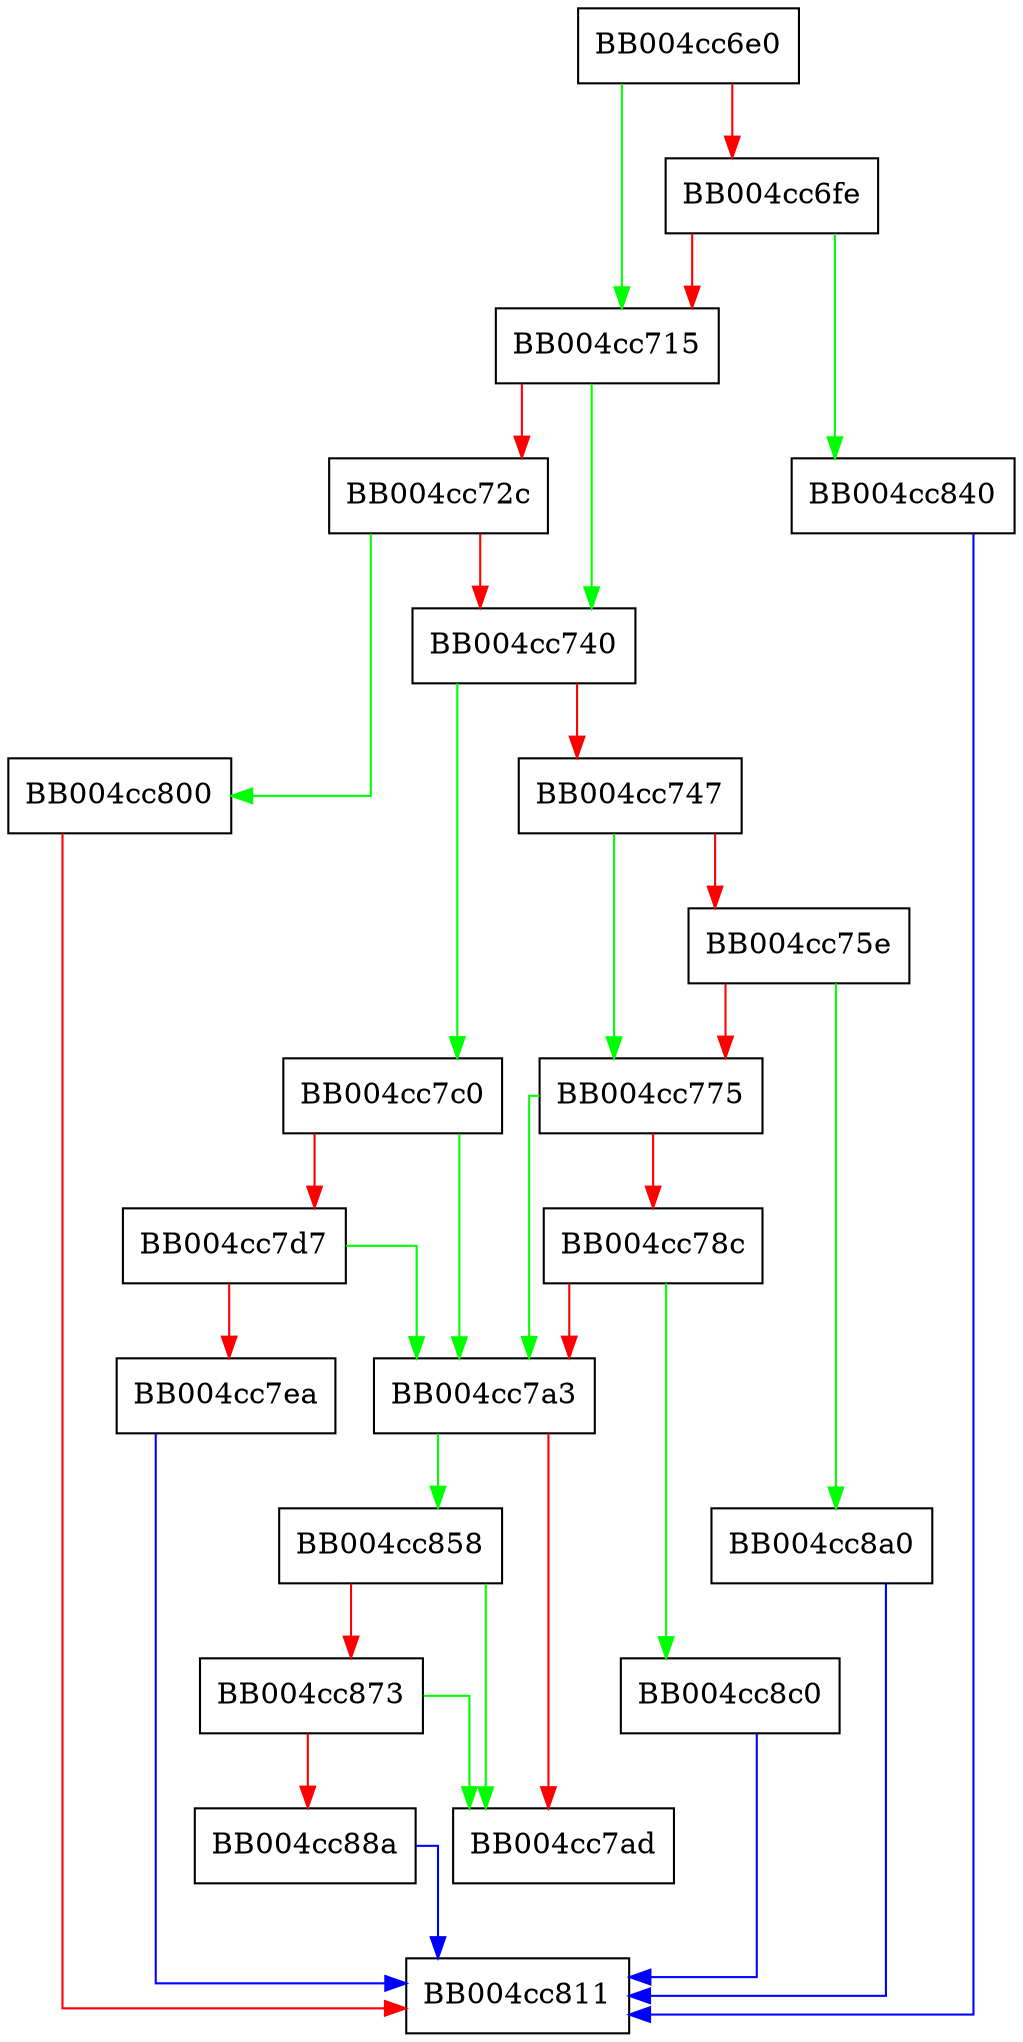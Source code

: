 digraph tls_set_options {
  node [shape="box"];
  graph [splines=ortho];
  BB004cc6e0 -> BB004cc715 [color="green"];
  BB004cc6e0 -> BB004cc6fe [color="red"];
  BB004cc6fe -> BB004cc840 [color="green"];
  BB004cc6fe -> BB004cc715 [color="red"];
  BB004cc715 -> BB004cc740 [color="green"];
  BB004cc715 -> BB004cc72c [color="red"];
  BB004cc72c -> BB004cc800 [color="green"];
  BB004cc72c -> BB004cc740 [color="red"];
  BB004cc740 -> BB004cc7c0 [color="green"];
  BB004cc740 -> BB004cc747 [color="red"];
  BB004cc747 -> BB004cc775 [color="green"];
  BB004cc747 -> BB004cc75e [color="red"];
  BB004cc75e -> BB004cc8a0 [color="green"];
  BB004cc75e -> BB004cc775 [color="red"];
  BB004cc775 -> BB004cc7a3 [color="green"];
  BB004cc775 -> BB004cc78c [color="red"];
  BB004cc78c -> BB004cc8c0 [color="green"];
  BB004cc78c -> BB004cc7a3 [color="red"];
  BB004cc7a3 -> BB004cc858 [color="green"];
  BB004cc7a3 -> BB004cc7ad [color="red"];
  BB004cc7c0 -> BB004cc7a3 [color="green"];
  BB004cc7c0 -> BB004cc7d7 [color="red"];
  BB004cc7d7 -> BB004cc7a3 [color="green"];
  BB004cc7d7 -> BB004cc7ea [color="red"];
  BB004cc7ea -> BB004cc811 [color="blue"];
  BB004cc800 -> BB004cc811 [color="red"];
  BB004cc840 -> BB004cc811 [color="blue"];
  BB004cc858 -> BB004cc7ad [color="green"];
  BB004cc858 -> BB004cc873 [color="red"];
  BB004cc873 -> BB004cc7ad [color="green"];
  BB004cc873 -> BB004cc88a [color="red"];
  BB004cc88a -> BB004cc811 [color="blue"];
  BB004cc8a0 -> BB004cc811 [color="blue"];
  BB004cc8c0 -> BB004cc811 [color="blue"];
}